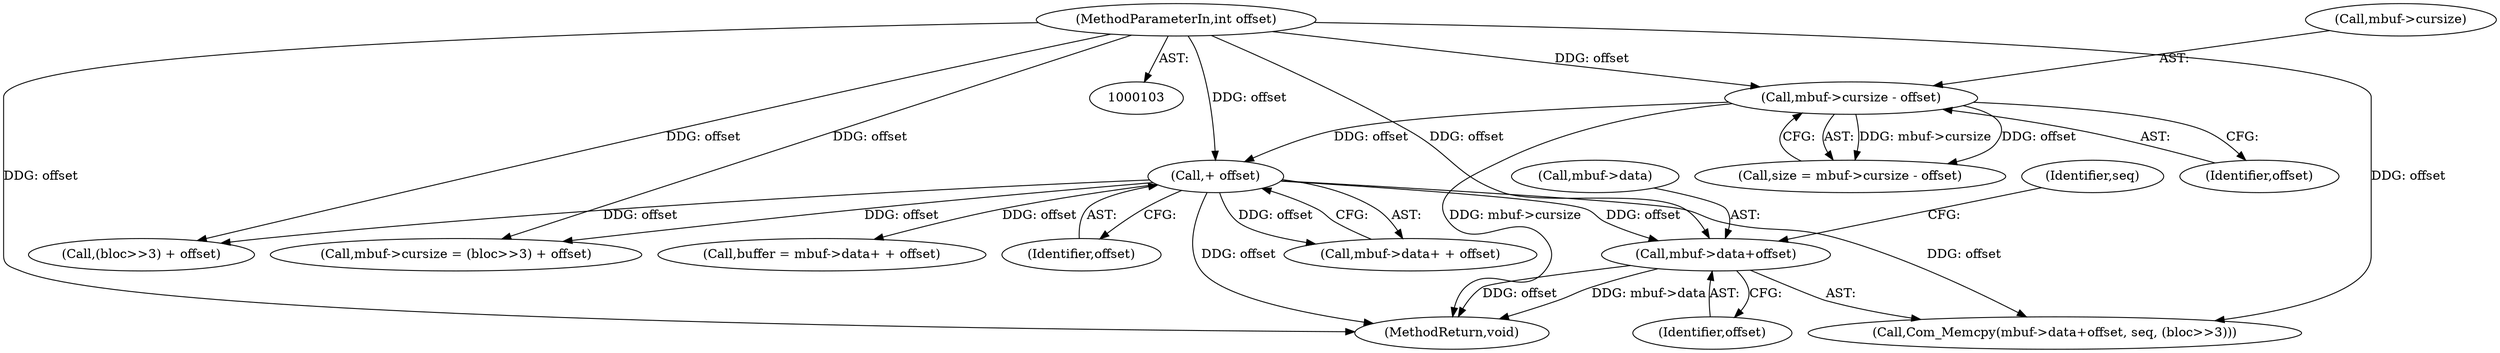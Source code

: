 digraph "0_ioq3_d2b1d124d4055c2fcbe5126863487c52fd58cca1@pointer" {
"1000265" [label="(Call,mbuf->data+offset)"];
"1000105" [label="(MethodParameterIn,int offset)"];
"1000126" [label="(Call,+ offset)"];
"1000115" [label="(Call,mbuf->cursize - offset)"];
"1000264" [label="(Call,Com_Memcpy(mbuf->data+offset, seq, (bloc>>3)))"];
"1000116" [label="(Call,mbuf->cursize)"];
"1000120" [label="(Call,buffer = mbuf->data+ + offset)"];
"1000115" [label="(Call,mbuf->cursize - offset)"];
"1000265" [label="(Call,mbuf->data+offset)"];
"1000266" [label="(Call,mbuf->data)"];
"1000127" [label="(Identifier,offset)"];
"1000269" [label="(Identifier,offset)"];
"1000270" [label="(Identifier,seq)"];
"1000274" [label="(MethodReturn,void)"];
"1000122" [label="(Call,mbuf->data+ + offset)"];
"1000119" [label="(Identifier,offset)"];
"1000113" [label="(Call,size = mbuf->cursize - offset)"];
"1000126" [label="(Call,+ offset)"];
"1000259" [label="(Call,(bloc>>3) + offset)"];
"1000255" [label="(Call,mbuf->cursize = (bloc>>3) + offset)"];
"1000105" [label="(MethodParameterIn,int offset)"];
"1000265" -> "1000264"  [label="AST: "];
"1000265" -> "1000269"  [label="CFG: "];
"1000266" -> "1000265"  [label="AST: "];
"1000269" -> "1000265"  [label="AST: "];
"1000270" -> "1000265"  [label="CFG: "];
"1000265" -> "1000274"  [label="DDG: offset"];
"1000265" -> "1000274"  [label="DDG: mbuf->data"];
"1000105" -> "1000265"  [label="DDG: offset"];
"1000126" -> "1000265"  [label="DDG: offset"];
"1000105" -> "1000103"  [label="AST: "];
"1000105" -> "1000274"  [label="DDG: offset"];
"1000105" -> "1000115"  [label="DDG: offset"];
"1000105" -> "1000126"  [label="DDG: offset"];
"1000105" -> "1000255"  [label="DDG: offset"];
"1000105" -> "1000259"  [label="DDG: offset"];
"1000105" -> "1000264"  [label="DDG: offset"];
"1000126" -> "1000122"  [label="AST: "];
"1000126" -> "1000127"  [label="CFG: "];
"1000127" -> "1000126"  [label="AST: "];
"1000122" -> "1000126"  [label="CFG: "];
"1000126" -> "1000274"  [label="DDG: offset"];
"1000126" -> "1000120"  [label="DDG: offset"];
"1000126" -> "1000122"  [label="DDG: offset"];
"1000115" -> "1000126"  [label="DDG: offset"];
"1000126" -> "1000255"  [label="DDG: offset"];
"1000126" -> "1000259"  [label="DDG: offset"];
"1000126" -> "1000264"  [label="DDG: offset"];
"1000115" -> "1000113"  [label="AST: "];
"1000115" -> "1000119"  [label="CFG: "];
"1000116" -> "1000115"  [label="AST: "];
"1000119" -> "1000115"  [label="AST: "];
"1000113" -> "1000115"  [label="CFG: "];
"1000115" -> "1000274"  [label="DDG: mbuf->cursize"];
"1000115" -> "1000113"  [label="DDG: mbuf->cursize"];
"1000115" -> "1000113"  [label="DDG: offset"];
}
